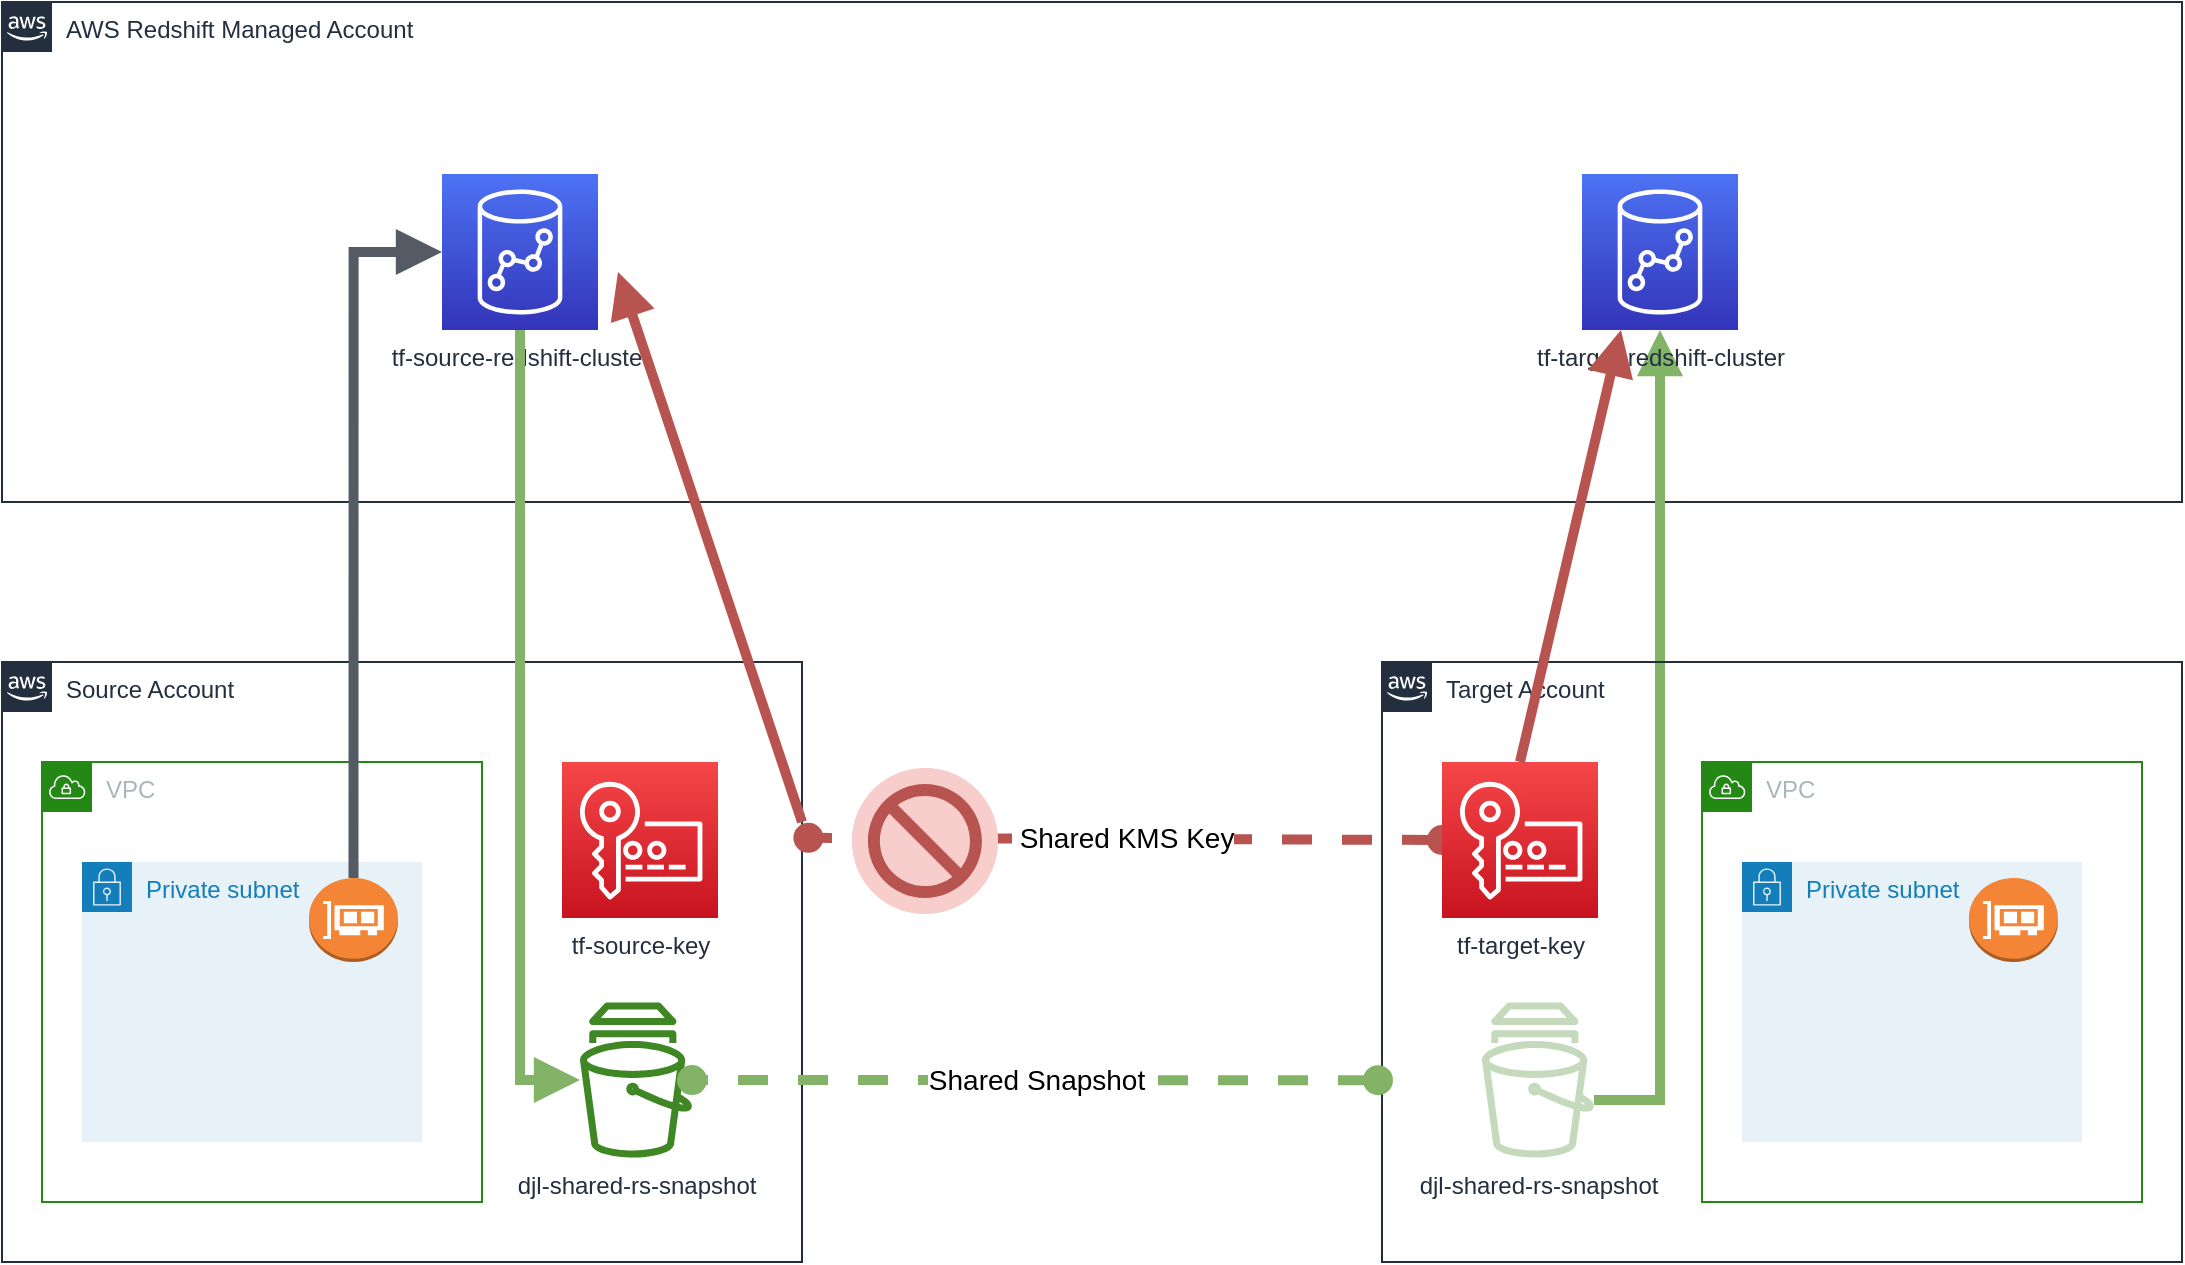 <mxfile version="20.6.2" type="device"><diagram id="HOVbUwZthIW7cw4Wc7yS" name="Page-1"><mxGraphModel dx="2052" dy="1198" grid="1" gridSize="10" guides="1" tooltips="1" connect="1" arrows="1" fold="1" page="1" pageScale="1" pageWidth="850" pageHeight="1100" math="0" shadow="0"><root><mxCell id="0"/><mxCell id="1" parent="0"/><mxCell id="oQ1mCZqB4fT_oBdEfloR-1" value="Source Account" style="points=[[0,0],[0.25,0],[0.5,0],[0.75,0],[1,0],[1,0.25],[1,0.5],[1,0.75],[1,1],[0.75,1],[0.5,1],[0.25,1],[0,1],[0,0.75],[0,0.5],[0,0.25]];outlineConnect=0;gradientColor=none;html=1;whiteSpace=wrap;fontSize=12;fontStyle=0;container=1;pointerEvents=0;collapsible=0;recursiveResize=0;shape=mxgraph.aws4.group;grIcon=mxgraph.aws4.group_aws_cloud_alt;strokeColor=#232F3E;fillColor=none;verticalAlign=top;align=left;spacingLeft=30;fontColor=#232F3E;dashed=0;" vertex="1" parent="1"><mxGeometry x="50" y="565" width="400" height="300" as="geometry"/></mxCell><mxCell id="oQ1mCZqB4fT_oBdEfloR-5" value="VPC" style="points=[[0,0],[0.25,0],[0.5,0],[0.75,0],[1,0],[1,0.25],[1,0.5],[1,0.75],[1,1],[0.75,1],[0.5,1],[0.25,1],[0,1],[0,0.75],[0,0.5],[0,0.25]];outlineConnect=0;gradientColor=none;html=1;whiteSpace=wrap;fontSize=12;fontStyle=0;container=1;pointerEvents=0;collapsible=0;recursiveResize=0;shape=mxgraph.aws4.group;grIcon=mxgraph.aws4.group_vpc;strokeColor=#248814;fillColor=none;verticalAlign=top;align=left;spacingLeft=30;fontColor=#AAB7B8;dashed=0;" vertex="1" parent="oQ1mCZqB4fT_oBdEfloR-1"><mxGeometry x="20" y="50" width="220" height="220" as="geometry"/></mxCell><mxCell id="oQ1mCZqB4fT_oBdEfloR-6" value="Private subnet" style="points=[[0,0],[0.25,0],[0.5,0],[0.75,0],[1,0],[1,0.25],[1,0.5],[1,0.75],[1,1],[0.75,1],[0.5,1],[0.25,1],[0,1],[0,0.75],[0,0.5],[0,0.25]];outlineConnect=0;gradientColor=none;html=1;whiteSpace=wrap;fontSize=12;fontStyle=0;container=1;pointerEvents=0;collapsible=0;recursiveResize=0;shape=mxgraph.aws4.group;grIcon=mxgraph.aws4.group_security_group;grStroke=0;strokeColor=#147EBA;fillColor=#E6F2F8;verticalAlign=top;align=left;spacingLeft=30;fontColor=#147EBA;dashed=0;" vertex="1" parent="oQ1mCZqB4fT_oBdEfloR-5"><mxGeometry x="20" y="50" width="170" height="140" as="geometry"/></mxCell><mxCell id="oQ1mCZqB4fT_oBdEfloR-11" value="" style="outlineConnect=0;dashed=0;verticalLabelPosition=bottom;verticalAlign=top;align=center;html=1;shape=mxgraph.aws3.elastic_network_interface;fillColor=#F58536;gradientColor=none;" vertex="1" parent="oQ1mCZqB4fT_oBdEfloR-6"><mxGeometry x="113.5" y="8" width="44.5" height="42" as="geometry"/></mxCell><mxCell id="oQ1mCZqB4fT_oBdEfloR-3" value="tf-source-key" style="sketch=0;points=[[0,0,0],[0.25,0,0],[0.5,0,0],[0.75,0,0],[1,0,0],[0,1,0],[0.25,1,0],[0.5,1,0],[0.75,1,0],[1,1,0],[0,0.25,0],[0,0.5,0],[0,0.75,0],[1,0.25,0],[1,0.5,0],[1,0.75,0]];outlineConnect=0;fontColor=#232F3E;gradientColor=#F54749;gradientDirection=north;fillColor=#C7131F;strokeColor=#ffffff;dashed=0;verticalLabelPosition=bottom;verticalAlign=top;align=center;html=1;fontSize=12;fontStyle=0;aspect=fixed;shape=mxgraph.aws4.resourceIcon;resIcon=mxgraph.aws4.key_management_service;" vertex="1" parent="oQ1mCZqB4fT_oBdEfloR-1"><mxGeometry x="280" y="50" width="78" height="78" as="geometry"/></mxCell><mxCell id="oQ1mCZqB4fT_oBdEfloR-7" value="AWS Redshift Managed Account" style="points=[[0,0],[0.25,0],[0.5,0],[0.75,0],[1,0],[1,0.25],[1,0.5],[1,0.75],[1,1],[0.75,1],[0.5,1],[0.25,1],[0,1],[0,0.75],[0,0.5],[0,0.25]];outlineConnect=0;gradientColor=none;html=1;whiteSpace=wrap;fontSize=12;fontStyle=0;container=1;pointerEvents=0;collapsible=0;recursiveResize=0;shape=mxgraph.aws4.group;grIcon=mxgraph.aws4.group_aws_cloud_alt;strokeColor=#232F3E;fillColor=none;verticalAlign=top;align=left;spacingLeft=30;fontColor=#232F3E;dashed=0;" vertex="1" parent="1"><mxGeometry x="50" y="235" width="1090" height="250" as="geometry"/></mxCell><mxCell id="oQ1mCZqB4fT_oBdEfloR-8" value="tf-source-redshift-cluster" style="sketch=0;points=[[0,0,0],[0.25,0,0],[0.5,0,0],[0.75,0,0],[1,0,0],[0,1,0],[0.25,1,0],[0.5,1,0],[0.75,1,0],[1,1,0],[0,0.25,0],[0,0.5,0],[0,0.75,0],[1,0.25,0],[1,0.5,0],[1,0.75,0]];outlineConnect=0;fontColor=#232F3E;gradientColor=#4D72F3;gradientDirection=north;fillColor=#3334B9;strokeColor=#ffffff;dashed=0;verticalLabelPosition=bottom;verticalAlign=top;align=center;html=1;fontSize=12;fontStyle=0;aspect=fixed;shape=mxgraph.aws4.resourceIcon;resIcon=mxgraph.aws4.redshift;" vertex="1" parent="oQ1mCZqB4fT_oBdEfloR-7"><mxGeometry x="220" y="86" width="78" height="78" as="geometry"/></mxCell><mxCell id="oQ1mCZqB4fT_oBdEfloR-25" value="" style="edgeStyle=orthogonalEdgeStyle;html=1;endArrow=block;elbow=vertical;startArrow=none;endFill=1;strokeColor=#545B64;rounded=0;strokeWidth=5;startSize=10;endSize=10;entryX=0;entryY=0.5;entryDx=0;entryDy=0;entryPerimeter=0;exitX=0.5;exitY=0;exitDx=0;exitDy=0;exitPerimeter=0;" edge="1" parent="1" source="oQ1mCZqB4fT_oBdEfloR-11" target="oQ1mCZqB4fT_oBdEfloR-8"><mxGeometry width="100" relative="1" as="geometry"><mxPoint x="760" y="735" as="sourcePoint"/><mxPoint x="860" y="735" as="targetPoint"/></mxGeometry></mxCell><mxCell id="oQ1mCZqB4fT_oBdEfloR-39" value="" style="edgeStyle=orthogonalEdgeStyle;html=1;endArrow=block;elbow=vertical;startArrow=none;endFill=1;strokeColor=#82b366;rounded=0;strokeWidth=5;startSize=10;endSize=10;fillColor=#d5e8d4;entryX=0.5;entryY=1;entryDx=0;entryDy=0;entryPerimeter=0;" edge="1" parent="1" source="oQ1mCZqB4fT_oBdEfloR-37" target="oQ1mCZqB4fT_oBdEfloR-9"><mxGeometry width="100" relative="1" as="geometry"><mxPoint x="319" y="409" as="sourcePoint"/><mxPoint x="349" y="784" as="targetPoint"/><Array as="points"><mxPoint x="879" y="784"/></Array></mxGeometry></mxCell><mxCell id="oQ1mCZqB4fT_oBdEfloR-32" value="Steps 3" parent="0"/><mxCell id="oQ1mCZqB4fT_oBdEfloR-31" value="Shared KMS Key" style="edgeStyle=none;rounded=0;orthogonalLoop=1;jettySize=auto;html=1;exitX=0;exitY=0.5;exitDx=0;exitDy=0;exitPerimeter=0;entryX=1.008;entryY=0.293;entryDx=0;entryDy=0;entryPerimeter=0;strokeWidth=5;startArrow=oval;startFill=1;endArrow=oval;endFill=1;startSize=10;endSize=10;fillColor=#f8cecc;strokeColor=#b85450;fontSize=14;dashed=1;labelBorderColor=none;" edge="1" parent="oQ1mCZqB4fT_oBdEfloR-32" source="oQ1mCZqB4fT_oBdEfloR-17" target="oQ1mCZqB4fT_oBdEfloR-1"><mxGeometry relative="1" as="geometry"/></mxCell><mxCell id="oQ1mCZqB4fT_oBdEfloR-13" value="Target Account" style="points=[[0,0],[0.25,0],[0.5,0],[0.75,0],[1,0],[1,0.25],[1,0.5],[1,0.75],[1,1],[0.75,1],[0.5,1],[0.25,1],[0,1],[0,0.75],[0,0.5],[0,0.25]];outlineConnect=0;gradientColor=none;html=1;whiteSpace=wrap;fontSize=12;fontStyle=0;container=1;pointerEvents=0;collapsible=0;recursiveResize=0;shape=mxgraph.aws4.group;grIcon=mxgraph.aws4.group_aws_cloud_alt;strokeColor=#232F3E;fillColor=none;verticalAlign=top;align=left;spacingLeft=30;fontColor=#232F3E;dashed=0;" vertex="1" parent="oQ1mCZqB4fT_oBdEfloR-32"><mxGeometry x="740" y="565" width="400" height="300" as="geometry"/></mxCell><mxCell id="oQ1mCZqB4fT_oBdEfloR-14" value="VPC" style="points=[[0,0],[0.25,0],[0.5,0],[0.75,0],[1,0],[1,0.25],[1,0.5],[1,0.75],[1,1],[0.75,1],[0.5,1],[0.25,1],[0,1],[0,0.75],[0,0.5],[0,0.25]];outlineConnect=0;gradientColor=none;html=1;whiteSpace=wrap;fontSize=12;fontStyle=0;container=1;pointerEvents=0;collapsible=0;recursiveResize=0;shape=mxgraph.aws4.group;grIcon=mxgraph.aws4.group_vpc;strokeColor=#248814;fillColor=none;verticalAlign=top;align=left;spacingLeft=30;fontColor=#AAB7B8;dashed=0;" vertex="1" parent="oQ1mCZqB4fT_oBdEfloR-13"><mxGeometry x="160" y="50" width="220" height="220" as="geometry"/></mxCell><mxCell id="oQ1mCZqB4fT_oBdEfloR-15" value="Private subnet" style="points=[[0,0],[0.25,0],[0.5,0],[0.75,0],[1,0],[1,0.25],[1,0.5],[1,0.75],[1,1],[0.75,1],[0.5,1],[0.25,1],[0,1],[0,0.75],[0,0.5],[0,0.25]];outlineConnect=0;gradientColor=none;html=1;whiteSpace=wrap;fontSize=12;fontStyle=0;container=1;pointerEvents=0;collapsible=0;recursiveResize=0;shape=mxgraph.aws4.group;grIcon=mxgraph.aws4.group_security_group;grStroke=0;strokeColor=#147EBA;fillColor=#E6F2F8;verticalAlign=top;align=left;spacingLeft=30;fontColor=#147EBA;dashed=0;" vertex="1" parent="oQ1mCZqB4fT_oBdEfloR-14"><mxGeometry x="20" y="50" width="170" height="140" as="geometry"/></mxCell><mxCell id="oQ1mCZqB4fT_oBdEfloR-16" value="" style="outlineConnect=0;dashed=0;verticalLabelPosition=bottom;verticalAlign=top;align=center;html=1;shape=mxgraph.aws3.elastic_network_interface;fillColor=#F58536;gradientColor=none;" vertex="1" parent="oQ1mCZqB4fT_oBdEfloR-15"><mxGeometry x="113.5" y="8" width="44.5" height="42" as="geometry"/></mxCell><mxCell id="oQ1mCZqB4fT_oBdEfloR-17" value="tf-target-key" style="sketch=0;points=[[0,0,0],[0.25,0,0],[0.5,0,0],[0.75,0,0],[1,0,0],[0,1,0],[0.25,1,0],[0.5,1,0],[0.75,1,0],[1,1,0],[0,0.25,0],[0,0.5,0],[0,0.75,0],[1,0.25,0],[1,0.5,0],[1,0.75,0]];outlineConnect=0;fontColor=#232F3E;gradientColor=#F54749;gradientDirection=north;fillColor=#C7131F;strokeColor=#ffffff;dashed=0;verticalLabelPosition=bottom;verticalAlign=top;align=center;html=1;fontSize=12;fontStyle=0;aspect=fixed;shape=mxgraph.aws4.resourceIcon;resIcon=mxgraph.aws4.key_management_service;" vertex="1" parent="oQ1mCZqB4fT_oBdEfloR-13"><mxGeometry x="30" y="50" width="78" height="78" as="geometry"/></mxCell><mxCell id="oQ1mCZqB4fT_oBdEfloR-47" value="Hide Stuff 1" parent="0" visible="0"/><mxCell id="oQ1mCZqB4fT_oBdEfloR-24" value="" style="html=1;endArrow=none;elbow=vertical;startArrow=block;startFill=1;strokeColor=#b85450;rounded=0;strokeWidth=5;startSize=10;endSize=10;entryX=0.5;entryY=0;entryDx=0;entryDy=0;entryPerimeter=0;fillColor=#f8cecc;" edge="1" parent="oQ1mCZqB4fT_oBdEfloR-47" target="oQ1mCZqB4fT_oBdEfloR-3"><mxGeometry width="100" relative="1" as="geometry"><mxPoint x="315" y="425" as="sourcePoint"/><mxPoint x="395" y="625" as="targetPoint"/></mxGeometry></mxCell><mxCell id="oQ1mCZqB4fT_oBdEfloR-27" value="Step 4" parent="0" visible="0"/><mxCell id="oQ1mCZqB4fT_oBdEfloR-48" value="Encryption Disabled" style="text;html=1;strokeColor=#b85450;fillColor=#f8cecc;align=center;verticalAlign=middle;whiteSpace=wrap;rounded=0;fontSize=14;" vertex="1" parent="oQ1mCZqB4fT_oBdEfloR-27"><mxGeometry x="332" y="298" width="135" height="30" as="geometry"/></mxCell><mxCell id="oQ1mCZqB4fT_oBdEfloR-28" value="Step 5" parent="0"/><mxCell id="oQ1mCZqB4fT_oBdEfloR-30" value="" style="html=1;endArrow=none;elbow=vertical;startArrow=block;startFill=1;strokeColor=#b85450;rounded=0;strokeWidth=5;startSize=10;endSize=10;fillColor=#f8cecc;exitX=1;exitY=0.5;exitDx=0;exitDy=0;exitPerimeter=0;" edge="1" parent="oQ1mCZqB4fT_oBdEfloR-28"><mxGeometry width="100" relative="1" as="geometry"><mxPoint x="358" y="370" as="sourcePoint"/><mxPoint x="450" y="645" as="targetPoint"/></mxGeometry></mxCell><mxCell id="oQ1mCZqB4fT_oBdEfloR-34" value="Step 6" parent="0"/><mxCell id="oQ1mCZqB4fT_oBdEfloR-33" value="djl-shared-rs-snapshot" style="sketch=0;outlineConnect=0;fontColor=#232F3E;gradientColor=none;fillColor=#3F8624;strokeColor=none;dashed=0;verticalLabelPosition=bottom;verticalAlign=top;align=center;html=1;fontSize=12;fontStyle=0;aspect=fixed;pointerEvents=1;shape=mxgraph.aws4.snapshot;" vertex="1" parent="oQ1mCZqB4fT_oBdEfloR-34"><mxGeometry x="339" y="735" width="56" height="78" as="geometry"/></mxCell><mxCell id="oQ1mCZqB4fT_oBdEfloR-36" value="" style="edgeStyle=orthogonalEdgeStyle;html=1;endArrow=block;elbow=vertical;startArrow=none;endFill=1;strokeColor=#82b366;rounded=0;strokeWidth=5;startSize=10;endSize=10;exitX=0.5;exitY=1;exitDx=0;exitDy=0;exitPerimeter=0;fillColor=#d5e8d4;" edge="1" parent="oQ1mCZqB4fT_oBdEfloR-34" source="oQ1mCZqB4fT_oBdEfloR-8" target="oQ1mCZqB4fT_oBdEfloR-33"><mxGeometry width="100" relative="1" as="geometry"><mxPoint x="235.75" y="683" as="sourcePoint"/><mxPoint x="280" y="370" as="targetPoint"/><Array as="points"><mxPoint x="309" y="774"/></Array></mxGeometry></mxCell><mxCell id="oQ1mCZqB4fT_oBdEfloR-40" value="Step 7" parent="0"/><mxCell id="oQ1mCZqB4fT_oBdEfloR-38" value="Shared Snapshot" style="edgeStyle=none;rounded=0;orthogonalLoop=1;jettySize=auto;html=1;exitX=-0.005;exitY=0.697;exitDx=0;exitDy=0;exitPerimeter=0;strokeWidth=5;startArrow=oval;startFill=1;endArrow=oval;endFill=1;startSize=10;endSize=10;fillColor=#d5e8d4;strokeColor=#82b366;fontSize=14;dashed=1;labelBorderColor=none;" edge="1" parent="oQ1mCZqB4fT_oBdEfloR-40" source="oQ1mCZqB4fT_oBdEfloR-13" target="oQ1mCZqB4fT_oBdEfloR-33"><mxGeometry relative="1" as="geometry"><mxPoint x="780" y="664" as="sourcePoint"/><mxPoint x="463.2" y="662.9" as="targetPoint"/></mxGeometry></mxCell><mxCell id="oQ1mCZqB4fT_oBdEfloR-37" value="djl-shared-rs-snapshot" style="sketch=0;outlineConnect=0;fontColor=#232F3E;gradientColor=none;fillColor=#3F8624;strokeColor=none;dashed=0;verticalLabelPosition=bottom;verticalAlign=top;align=center;html=1;fontSize=12;fontStyle=0;aspect=fixed;pointerEvents=1;shape=mxgraph.aws4.snapshot;opacity=30;" vertex="1" parent="oQ1mCZqB4fT_oBdEfloR-40"><mxGeometry x="790" y="735" width="56" height="78" as="geometry"/></mxCell><mxCell id="oQ1mCZqB4fT_oBdEfloR-41" value="Step 8" parent="0"/><mxCell id="oQ1mCZqB4fT_oBdEfloR-9" value="tf-target-redshift-cluster" style="sketch=0;points=[[0,0,0],[0.25,0,0],[0.5,0,0],[0.75,0,0],[1,0,0],[0,1,0],[0.25,1,0],[0.5,1,0],[0.75,1,0],[1,1,0],[0,0.25,0],[0,0.5,0],[0,0.75,0],[1,0.25,0],[1,0.5,0],[1,0.75,0]];outlineConnect=0;fontColor=#232F3E;gradientColor=#4D72F3;gradientDirection=north;fillColor=#3334B9;strokeColor=#ffffff;dashed=0;verticalLabelPosition=bottom;verticalAlign=top;align=center;html=1;fontSize=12;fontStyle=0;aspect=fixed;shape=mxgraph.aws4.resourceIcon;resIcon=mxgraph.aws4.redshift;" vertex="1" parent="oQ1mCZqB4fT_oBdEfloR-41"><mxGeometry x="840" y="321" width="78" height="78" as="geometry"/></mxCell><mxCell id="oQ1mCZqB4fT_oBdEfloR-42" value="" style="html=1;endArrow=none;elbow=vertical;startArrow=block;startFill=1;strokeColor=#b85450;rounded=0;strokeWidth=5;startSize=10;endSize=10;entryX=0.5;entryY=0;entryDx=0;entryDy=0;entryPerimeter=0;fillColor=#f8cecc;exitX=0.25;exitY=1;exitDx=0;exitDy=0;exitPerimeter=0;" edge="1" parent="oQ1mCZqB4fT_oBdEfloR-41" source="oQ1mCZqB4fT_oBdEfloR-9" target="oQ1mCZqB4fT_oBdEfloR-17"><mxGeometry width="100" relative="1" as="geometry"><mxPoint x="368" y="380" as="sourcePoint"/><mxPoint x="780" y="644.5" as="targetPoint"/></mxGeometry></mxCell><mxCell id="oQ1mCZqB4fT_oBdEfloR-45" value="Step 9" parent="0"/><mxCell id="oQ1mCZqB4fT_oBdEfloR-43" value="" style="fillColor=#f8cecc;verticalLabelPosition=bottom;sketch=0;html=1;strokeColor=#b85450;verticalAlign=top;align=center;points=[[0.145,0.145,0],[0.5,0,0],[0.855,0.145,0],[1,0.5,0],[0.855,0.855,0],[0.5,1,0],[0.145,0.855,0],[0,0.5,0]];pointerEvents=1;shape=mxgraph.cisco_safe.compositeIcon;bgIcon=ellipse;resIcon=mxgraph.cisco_safe.capability.block;fontSize=14;" vertex="1" parent="oQ1mCZqB4fT_oBdEfloR-45"><mxGeometry x="475" y="618" width="73" height="73" as="geometry"/></mxCell></root></mxGraphModel></diagram></mxfile>